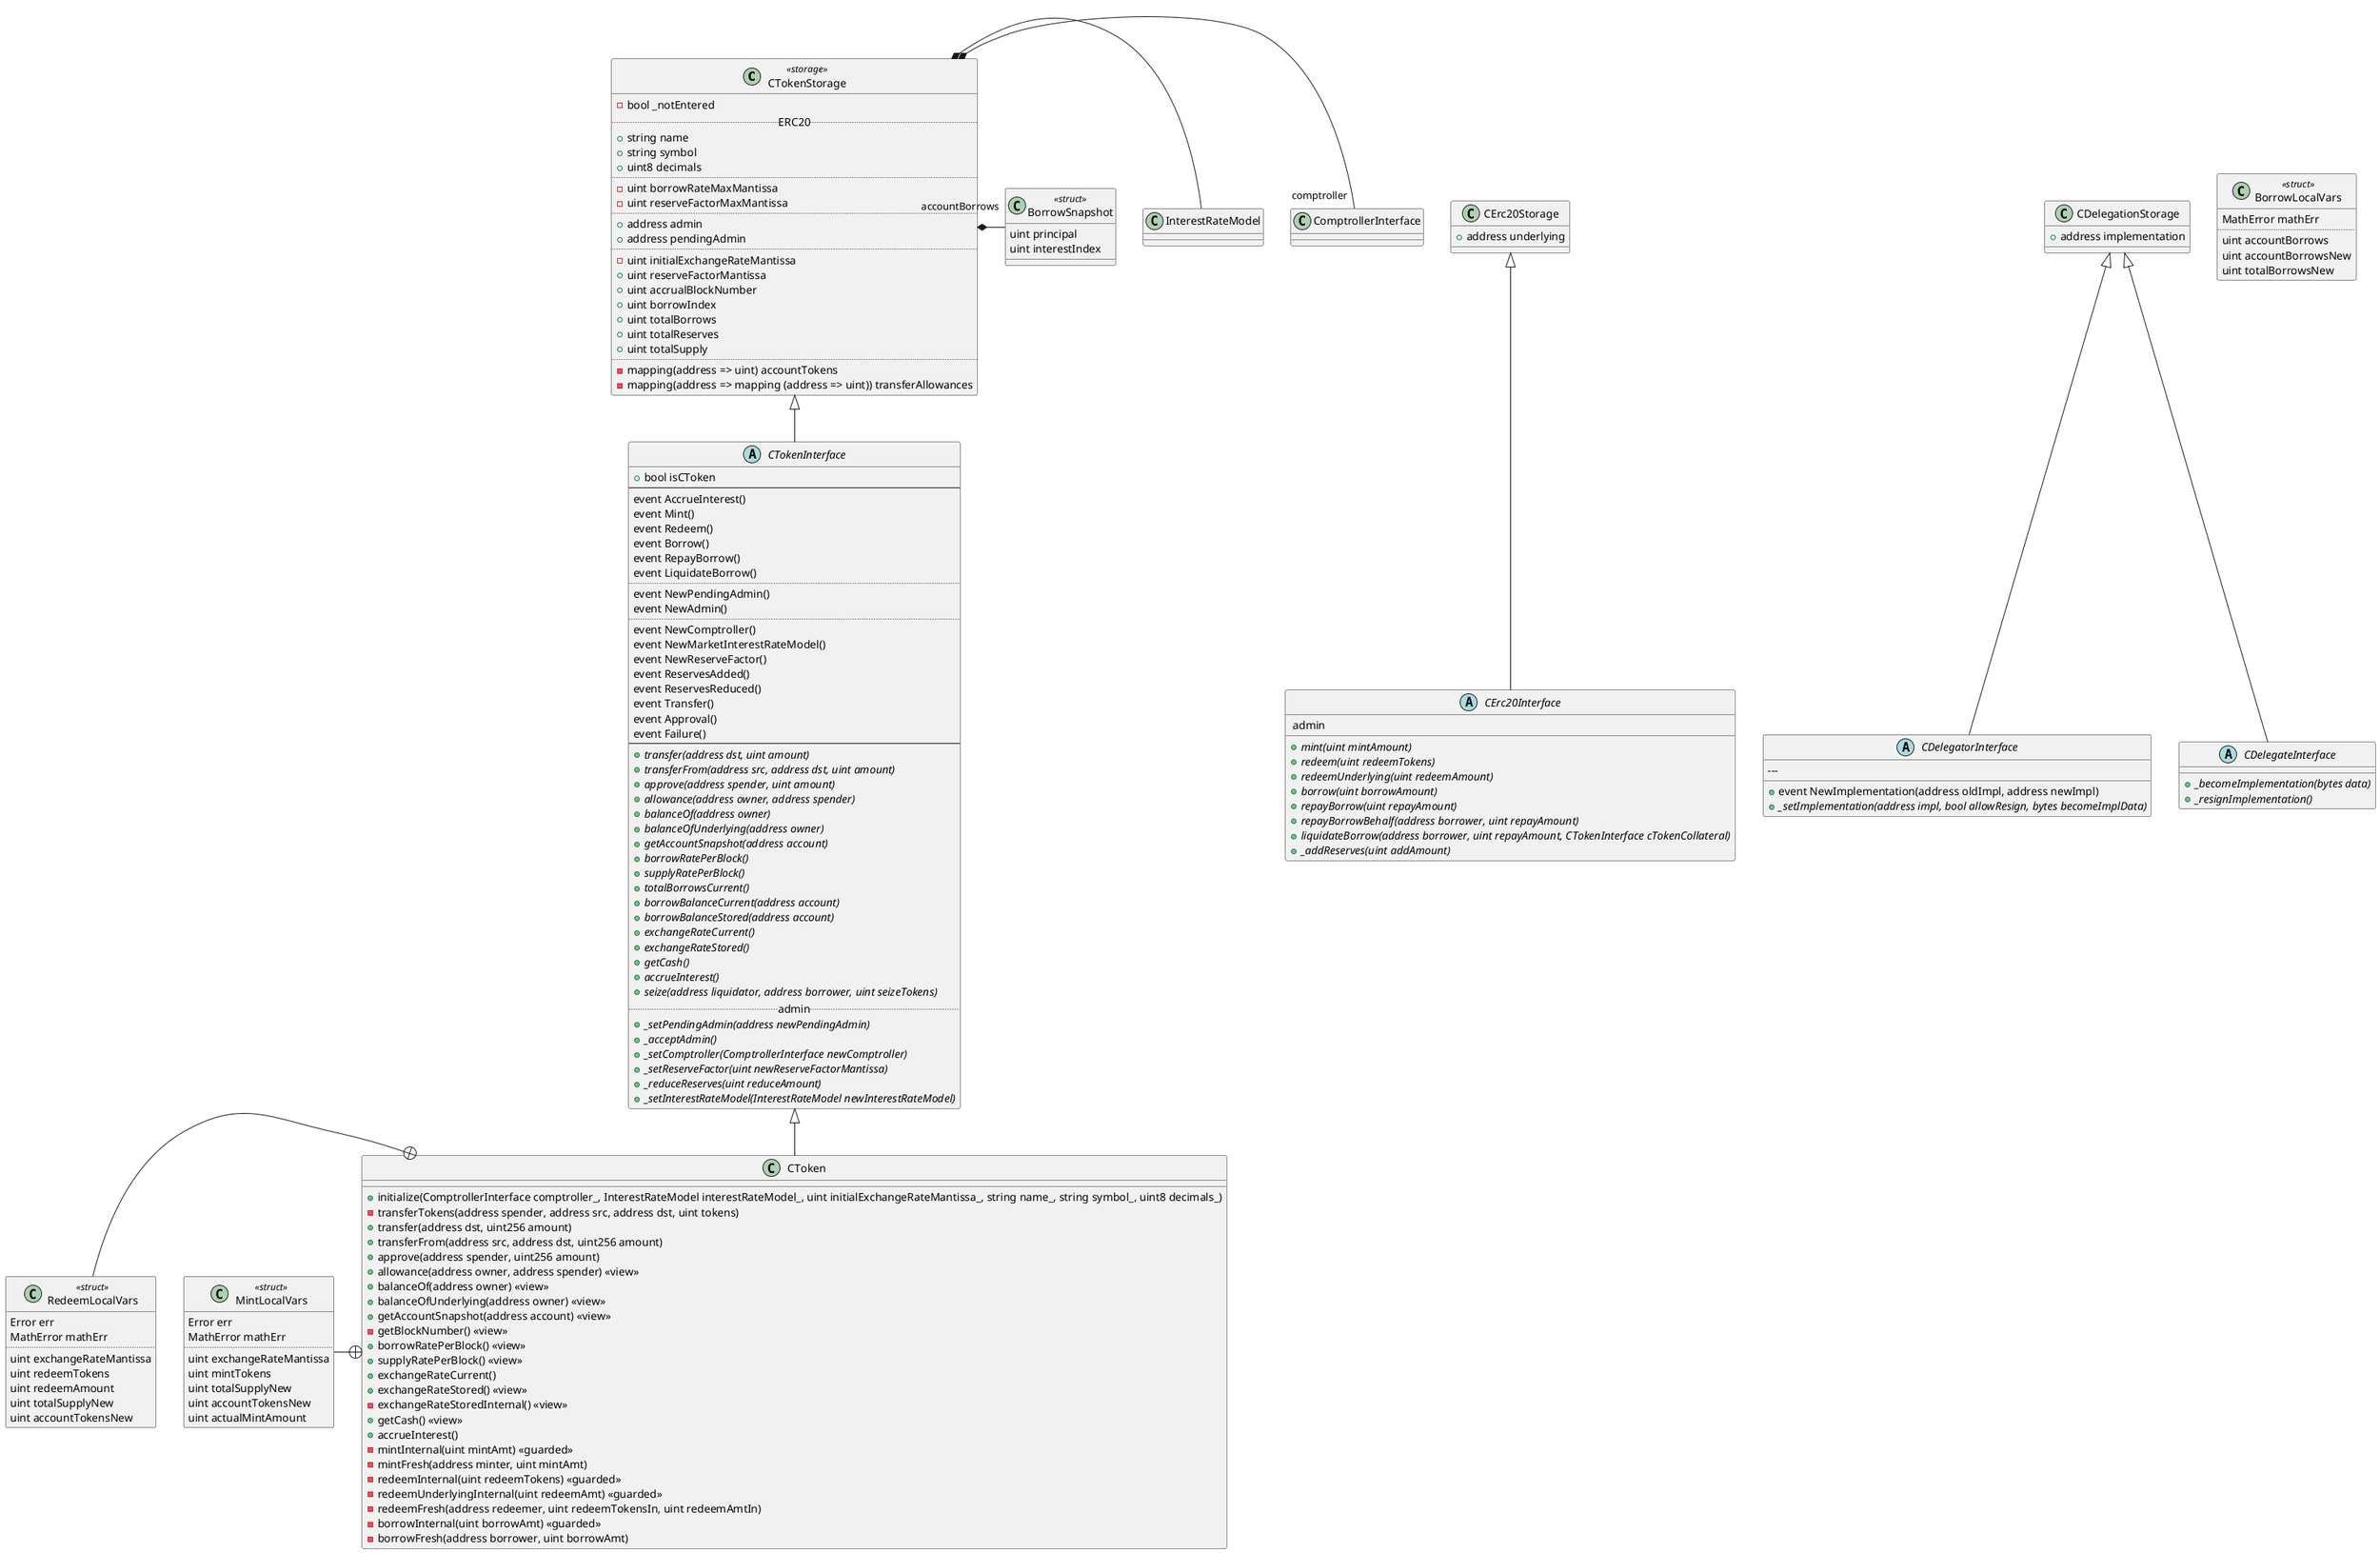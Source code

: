 @startuml

' Compound Protocol / Token Contracts
' https://github.com/compound-finance/compound-protocol/tree/v2.8.1/contracts

' https://plantuml.com/en/class-diagram
' https://plantuml-documentation.readthedocs.io/en/latest/formatting/all-skin-params.html
' https://plantuml-documentation.readthedocs.io/en/latest/formatting/all-skin-params.html#class
skinparam class {
  DefaultFontName Lucida Console
  ClassFontName "Lucida Console"
  ClassAttributeFontName Lucida Console
}

' self-contained borrowing and lending contracts

class CTokenStorage <<storage>> {
  -bool _notEntered
  .. ERC20 ..
  + string name
  + string symbol
  + uint8 decimals
  ..
  - uint borrowRateMaxMantissa
  - uint reserveFactorMaxMantissa
  ..
  + address admin
  + address pendingAdmin
  ..
  - uint initialExchangeRateMantissa
  + uint reserveFactorMantissa
  + uint accrualBlockNumber
  + uint borrowIndex
  + uint totalBorrows
  + uint totalReserves
  + uint totalSupply
  ..
  - mapping(address => uint) accountTokens
  - mapping(address => mapping (address => uint)) transferAllowances
}

class ComptrollerInterface

class InterestRateModel

CTokenStorage *-right- "comptroller" ComptrollerInterface
CTokenStorage *-right- InterestRateModel

Class BorrowSnapshot <<struct>> {
  uint principal
  uint interestIndex
}

BorrowSnapshot "accountBorrows" --left--* CTokenStorage

abstract class CTokenInterface extends CTokenStorage{
  + bool isCToken
  ---
  event AccrueInterest()
  event Mint()
  event Redeem()
  event Borrow()
  event RepayBorrow()
  event LiquidateBorrow()
  ..
  event NewPendingAdmin()
  event NewAdmin()
  ..
  event NewComptroller()
  event NewMarketInterestRateModel()
  event NewReserveFactor()
  event ReservesAdded()
  event ReservesReduced()
  event Transfer()
  event Approval()
  event Failure()
  ---
  + {abstract} transfer(address dst, uint amount)
  + {abstract} transferFrom(address src, address dst, uint amount)
  + {abstract} approve(address spender, uint amount)
  + {abstract} allowance(address owner, address spender)
  + {abstract} balanceOf(address owner)
  + {abstract} balanceOfUnderlying(address owner)
  + {abstract} getAccountSnapshot(address account)
  + {abstract} borrowRatePerBlock()
  + {abstract} supplyRatePerBlock()
  + {abstract} totalBorrowsCurrent()
  + {abstract} borrowBalanceCurrent(address account)
  + {abstract} borrowBalanceStored(address account)
  + {abstract} exchangeRateCurrent()
  + {abstract} exchangeRateStored()
  + {abstract} getCash()
  + {abstract} accrueInterest()
  + {abstract} seize(address liquidator, address borrower, uint seizeTokens)
  .. admin ..
  + {abstract} _setPendingAdmin(address newPendingAdmin)
  + {abstract} _acceptAdmin()
  + {abstract} _setComptroller(ComptrollerInterface newComptroller)
  + {abstract} _setReserveFactor(uint newReserveFactorMantissa)
  + {abstract} _reduceReserves(uint reduceAmount)
  + {abstract} _setInterestRateModel(InterestRateModel newInterestRateModel)
}


class CErc20Storage{
  + address underlying
}


abstract class CErc20Interface extends CErc20Storage{

  + {abstract} mint(uint mintAmount)
  + {abstract} redeem(uint redeemTokens)
  + {abstract} redeemUnderlying(uint redeemAmount)
  + {abstract} borrow(uint borrowAmount)
  + {abstract} repayBorrow(uint repayAmount)
  + {abstract} repayBorrowBehalf(address borrower, uint repayAmount)
  + {abstract} liquidateBorrow(address borrower, uint repayAmount, CTokenInterface cTokenCollateral)
  .. admin ..
  + {abstract} _addReserves(uint addAmount)

}

class CDelegationStorage{
  + address implementation
}

abstract class CDelegatorInterface extends CDelegationStorage{

  + event NewImplementation(address oldImpl, address newImpl)
  ---
  + {abstract} _setImplementation(address impl, bool allowResign, bytes becomeImplData)

}

abstract class CDelegateInterface extends CDelegationStorage{

  + {abstract} _becomeImplementation(bytes data)
  + {abstract} _resignImplementation()
}


class CToken extends CTokenInterface{

  + initialize(ComptrollerInterface comptroller_, InterestRateModel interestRateModel_, uint initialExchangeRateMantissa_, string name_, string symbol_, uint8 decimals_)
  - transferTokens(address spender, address src, address dst, uint tokens)
  + transfer(address dst, uint256 amount)
  + transferFrom(address src, address dst, uint256 amount)
  + approve(address spender, uint256 amount)
  + allowance(address owner, address spender) <<view>>
  + balanceOf(address owner) <<view>>
  + balanceOfUnderlying(address owner) <<view>>
  + getAccountSnapshot(address account) <<view>>
  - getBlockNumber() <<view>>
  + borrowRatePerBlock() <<view>>
  + supplyRatePerBlock() <<view>>
  + exchangeRateCurrent()
  + exchangeRateStored() <<view>>
  - exchangeRateStoredInternal() <<view>>
  + getCash() <<view>>
  + accrueInterest()
  - mintInternal(uint mintAmt) <<guarded>>
  - mintFresh(address minter, uint mintAmt)
  - redeemInternal(uint redeemTokens) <<guarded>>
  - redeemUnderlyingInternal(uint redeemAmt) <<guarded>>
  - redeemFresh(address redeemer, uint redeemTokensIn, uint redeemAmtIn)
  - borrowInternal(uint borrowAmt) <<guarded>>
  - borrowFresh(address borrower, uint borrowAmt)

}

class MintLocalVars <<struct>>{
  Error err
  MathError mathErr
  ..
  uint exchangeRateMantissa
  uint mintTokens
  uint totalSupplyNew
  uint accountTokensNew
  uint actualMintAmount
}

CToken +-left- MintLocalVars

class RedeemLocalVars <<struct>>{
  Error err
  MathError mathErr
  ..
  uint exchangeRateMantissa
  uint redeemTokens
  uint redeemAmount
  uint totalSupplyNew
  uint accountTokensNew
}

CToken +-left- RedeemLocalVars

class BorrowLocalVars <<struct>>{
  MathError mathErr
  ..
  uint accountBorrows
  uint accountBorrowsNew
  uint totalBorrowsNew
}













@enduml